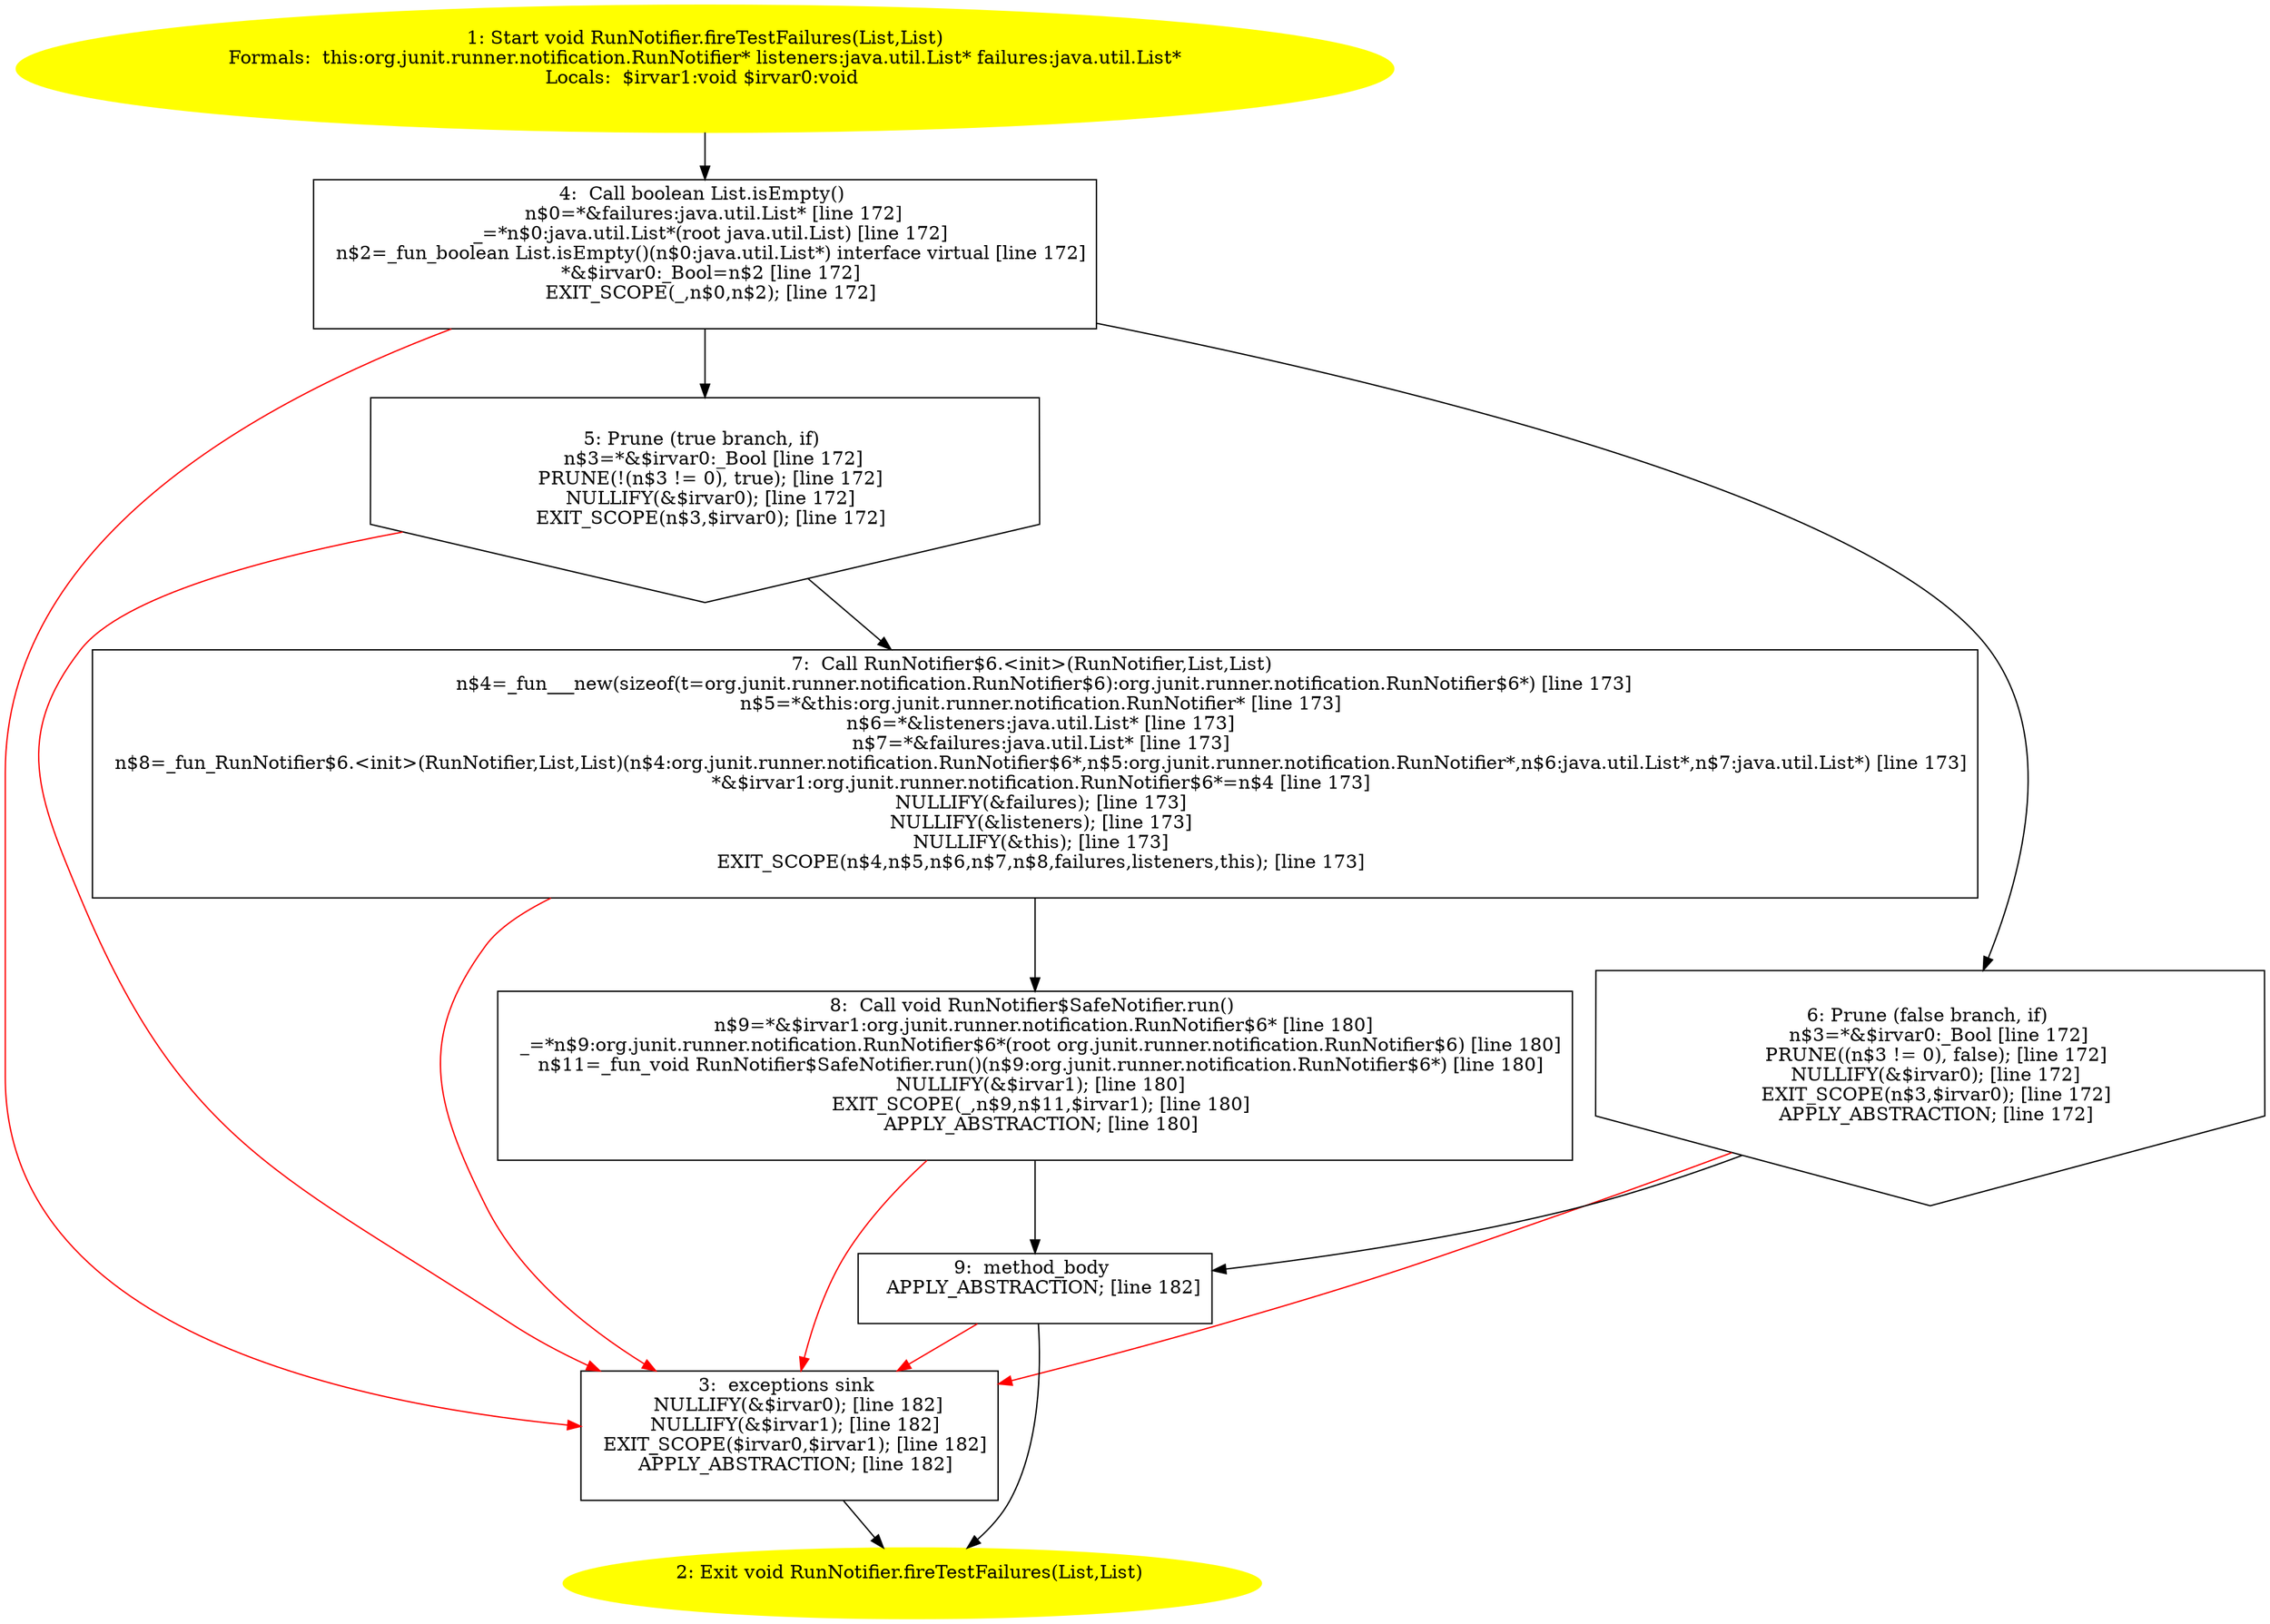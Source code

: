 /* @generated */
digraph cfg {
"org.junit.runner.notification.RunNotifier.fireTestFailures(java.util.List,java.util.List):void.3ccc3d4855c44dd9dd56de4a75062147_1" [label="1: Start void RunNotifier.fireTestFailures(List,List)\nFormals:  this:org.junit.runner.notification.RunNotifier* listeners:java.util.List* failures:java.util.List*\nLocals:  $irvar1:void $irvar0:void \n  " color=yellow style=filled]
	

	 "org.junit.runner.notification.RunNotifier.fireTestFailures(java.util.List,java.util.List):void.3ccc3d4855c44dd9dd56de4a75062147_1" -> "org.junit.runner.notification.RunNotifier.fireTestFailures(java.util.List,java.util.List):void.3ccc3d4855c44dd9dd56de4a75062147_4" ;
"org.junit.runner.notification.RunNotifier.fireTestFailures(java.util.List,java.util.List):void.3ccc3d4855c44dd9dd56de4a75062147_2" [label="2: Exit void RunNotifier.fireTestFailures(List,List) \n  " color=yellow style=filled]
	

"org.junit.runner.notification.RunNotifier.fireTestFailures(java.util.List,java.util.List):void.3ccc3d4855c44dd9dd56de4a75062147_3" [label="3:  exceptions sink \n   NULLIFY(&$irvar0); [line 182]\n  NULLIFY(&$irvar1); [line 182]\n  EXIT_SCOPE($irvar0,$irvar1); [line 182]\n  APPLY_ABSTRACTION; [line 182]\n " shape="box"]
	

	 "org.junit.runner.notification.RunNotifier.fireTestFailures(java.util.List,java.util.List):void.3ccc3d4855c44dd9dd56de4a75062147_3" -> "org.junit.runner.notification.RunNotifier.fireTestFailures(java.util.List,java.util.List):void.3ccc3d4855c44dd9dd56de4a75062147_2" ;
"org.junit.runner.notification.RunNotifier.fireTestFailures(java.util.List,java.util.List):void.3ccc3d4855c44dd9dd56de4a75062147_4" [label="4:  Call boolean List.isEmpty() \n   n$0=*&failures:java.util.List* [line 172]\n  _=*n$0:java.util.List*(root java.util.List) [line 172]\n  n$2=_fun_boolean List.isEmpty()(n$0:java.util.List*) interface virtual [line 172]\n  *&$irvar0:_Bool=n$2 [line 172]\n  EXIT_SCOPE(_,n$0,n$2); [line 172]\n " shape="box"]
	

	 "org.junit.runner.notification.RunNotifier.fireTestFailures(java.util.List,java.util.List):void.3ccc3d4855c44dd9dd56de4a75062147_4" -> "org.junit.runner.notification.RunNotifier.fireTestFailures(java.util.List,java.util.List):void.3ccc3d4855c44dd9dd56de4a75062147_5" ;
	 "org.junit.runner.notification.RunNotifier.fireTestFailures(java.util.List,java.util.List):void.3ccc3d4855c44dd9dd56de4a75062147_4" -> "org.junit.runner.notification.RunNotifier.fireTestFailures(java.util.List,java.util.List):void.3ccc3d4855c44dd9dd56de4a75062147_6" ;
	 "org.junit.runner.notification.RunNotifier.fireTestFailures(java.util.List,java.util.List):void.3ccc3d4855c44dd9dd56de4a75062147_4" -> "org.junit.runner.notification.RunNotifier.fireTestFailures(java.util.List,java.util.List):void.3ccc3d4855c44dd9dd56de4a75062147_3" [color="red" ];
"org.junit.runner.notification.RunNotifier.fireTestFailures(java.util.List,java.util.List):void.3ccc3d4855c44dd9dd56de4a75062147_5" [label="5: Prune (true branch, if) \n   n$3=*&$irvar0:_Bool [line 172]\n  PRUNE(!(n$3 != 0), true); [line 172]\n  NULLIFY(&$irvar0); [line 172]\n  EXIT_SCOPE(n$3,$irvar0); [line 172]\n " shape="invhouse"]
	

	 "org.junit.runner.notification.RunNotifier.fireTestFailures(java.util.List,java.util.List):void.3ccc3d4855c44dd9dd56de4a75062147_5" -> "org.junit.runner.notification.RunNotifier.fireTestFailures(java.util.List,java.util.List):void.3ccc3d4855c44dd9dd56de4a75062147_7" ;
	 "org.junit.runner.notification.RunNotifier.fireTestFailures(java.util.List,java.util.List):void.3ccc3d4855c44dd9dd56de4a75062147_5" -> "org.junit.runner.notification.RunNotifier.fireTestFailures(java.util.List,java.util.List):void.3ccc3d4855c44dd9dd56de4a75062147_3" [color="red" ];
"org.junit.runner.notification.RunNotifier.fireTestFailures(java.util.List,java.util.List):void.3ccc3d4855c44dd9dd56de4a75062147_6" [label="6: Prune (false branch, if) \n   n$3=*&$irvar0:_Bool [line 172]\n  PRUNE((n$3 != 0), false); [line 172]\n  NULLIFY(&$irvar0); [line 172]\n  EXIT_SCOPE(n$3,$irvar0); [line 172]\n  APPLY_ABSTRACTION; [line 172]\n " shape="invhouse"]
	

	 "org.junit.runner.notification.RunNotifier.fireTestFailures(java.util.List,java.util.List):void.3ccc3d4855c44dd9dd56de4a75062147_6" -> "org.junit.runner.notification.RunNotifier.fireTestFailures(java.util.List,java.util.List):void.3ccc3d4855c44dd9dd56de4a75062147_9" ;
	 "org.junit.runner.notification.RunNotifier.fireTestFailures(java.util.List,java.util.List):void.3ccc3d4855c44dd9dd56de4a75062147_6" -> "org.junit.runner.notification.RunNotifier.fireTestFailures(java.util.List,java.util.List):void.3ccc3d4855c44dd9dd56de4a75062147_3" [color="red" ];
"org.junit.runner.notification.RunNotifier.fireTestFailures(java.util.List,java.util.List):void.3ccc3d4855c44dd9dd56de4a75062147_7" [label="7:  Call RunNotifier$6.<init>(RunNotifier,List,List) \n   n$4=_fun___new(sizeof(t=org.junit.runner.notification.RunNotifier$6):org.junit.runner.notification.RunNotifier$6*) [line 173]\n  n$5=*&this:org.junit.runner.notification.RunNotifier* [line 173]\n  n$6=*&listeners:java.util.List* [line 173]\n  n$7=*&failures:java.util.List* [line 173]\n  n$8=_fun_RunNotifier$6.<init>(RunNotifier,List,List)(n$4:org.junit.runner.notification.RunNotifier$6*,n$5:org.junit.runner.notification.RunNotifier*,n$6:java.util.List*,n$7:java.util.List*) [line 173]\n  *&$irvar1:org.junit.runner.notification.RunNotifier$6*=n$4 [line 173]\n  NULLIFY(&failures); [line 173]\n  NULLIFY(&listeners); [line 173]\n  NULLIFY(&this); [line 173]\n  EXIT_SCOPE(n$4,n$5,n$6,n$7,n$8,failures,listeners,this); [line 173]\n " shape="box"]
	

	 "org.junit.runner.notification.RunNotifier.fireTestFailures(java.util.List,java.util.List):void.3ccc3d4855c44dd9dd56de4a75062147_7" -> "org.junit.runner.notification.RunNotifier.fireTestFailures(java.util.List,java.util.List):void.3ccc3d4855c44dd9dd56de4a75062147_8" ;
	 "org.junit.runner.notification.RunNotifier.fireTestFailures(java.util.List,java.util.List):void.3ccc3d4855c44dd9dd56de4a75062147_7" -> "org.junit.runner.notification.RunNotifier.fireTestFailures(java.util.List,java.util.List):void.3ccc3d4855c44dd9dd56de4a75062147_3" [color="red" ];
"org.junit.runner.notification.RunNotifier.fireTestFailures(java.util.List,java.util.List):void.3ccc3d4855c44dd9dd56de4a75062147_8" [label="8:  Call void RunNotifier$SafeNotifier.run() \n   n$9=*&$irvar1:org.junit.runner.notification.RunNotifier$6* [line 180]\n  _=*n$9:org.junit.runner.notification.RunNotifier$6*(root org.junit.runner.notification.RunNotifier$6) [line 180]\n  n$11=_fun_void RunNotifier$SafeNotifier.run()(n$9:org.junit.runner.notification.RunNotifier$6*) [line 180]\n  NULLIFY(&$irvar1); [line 180]\n  EXIT_SCOPE(_,n$9,n$11,$irvar1); [line 180]\n  APPLY_ABSTRACTION; [line 180]\n " shape="box"]
	

	 "org.junit.runner.notification.RunNotifier.fireTestFailures(java.util.List,java.util.List):void.3ccc3d4855c44dd9dd56de4a75062147_8" -> "org.junit.runner.notification.RunNotifier.fireTestFailures(java.util.List,java.util.List):void.3ccc3d4855c44dd9dd56de4a75062147_9" ;
	 "org.junit.runner.notification.RunNotifier.fireTestFailures(java.util.List,java.util.List):void.3ccc3d4855c44dd9dd56de4a75062147_8" -> "org.junit.runner.notification.RunNotifier.fireTestFailures(java.util.List,java.util.List):void.3ccc3d4855c44dd9dd56de4a75062147_3" [color="red" ];
"org.junit.runner.notification.RunNotifier.fireTestFailures(java.util.List,java.util.List):void.3ccc3d4855c44dd9dd56de4a75062147_9" [label="9:  method_body \n   APPLY_ABSTRACTION; [line 182]\n " shape="box"]
	

	 "org.junit.runner.notification.RunNotifier.fireTestFailures(java.util.List,java.util.List):void.3ccc3d4855c44dd9dd56de4a75062147_9" -> "org.junit.runner.notification.RunNotifier.fireTestFailures(java.util.List,java.util.List):void.3ccc3d4855c44dd9dd56de4a75062147_2" ;
	 "org.junit.runner.notification.RunNotifier.fireTestFailures(java.util.List,java.util.List):void.3ccc3d4855c44dd9dd56de4a75062147_9" -> "org.junit.runner.notification.RunNotifier.fireTestFailures(java.util.List,java.util.List):void.3ccc3d4855c44dd9dd56de4a75062147_3" [color="red" ];
}
